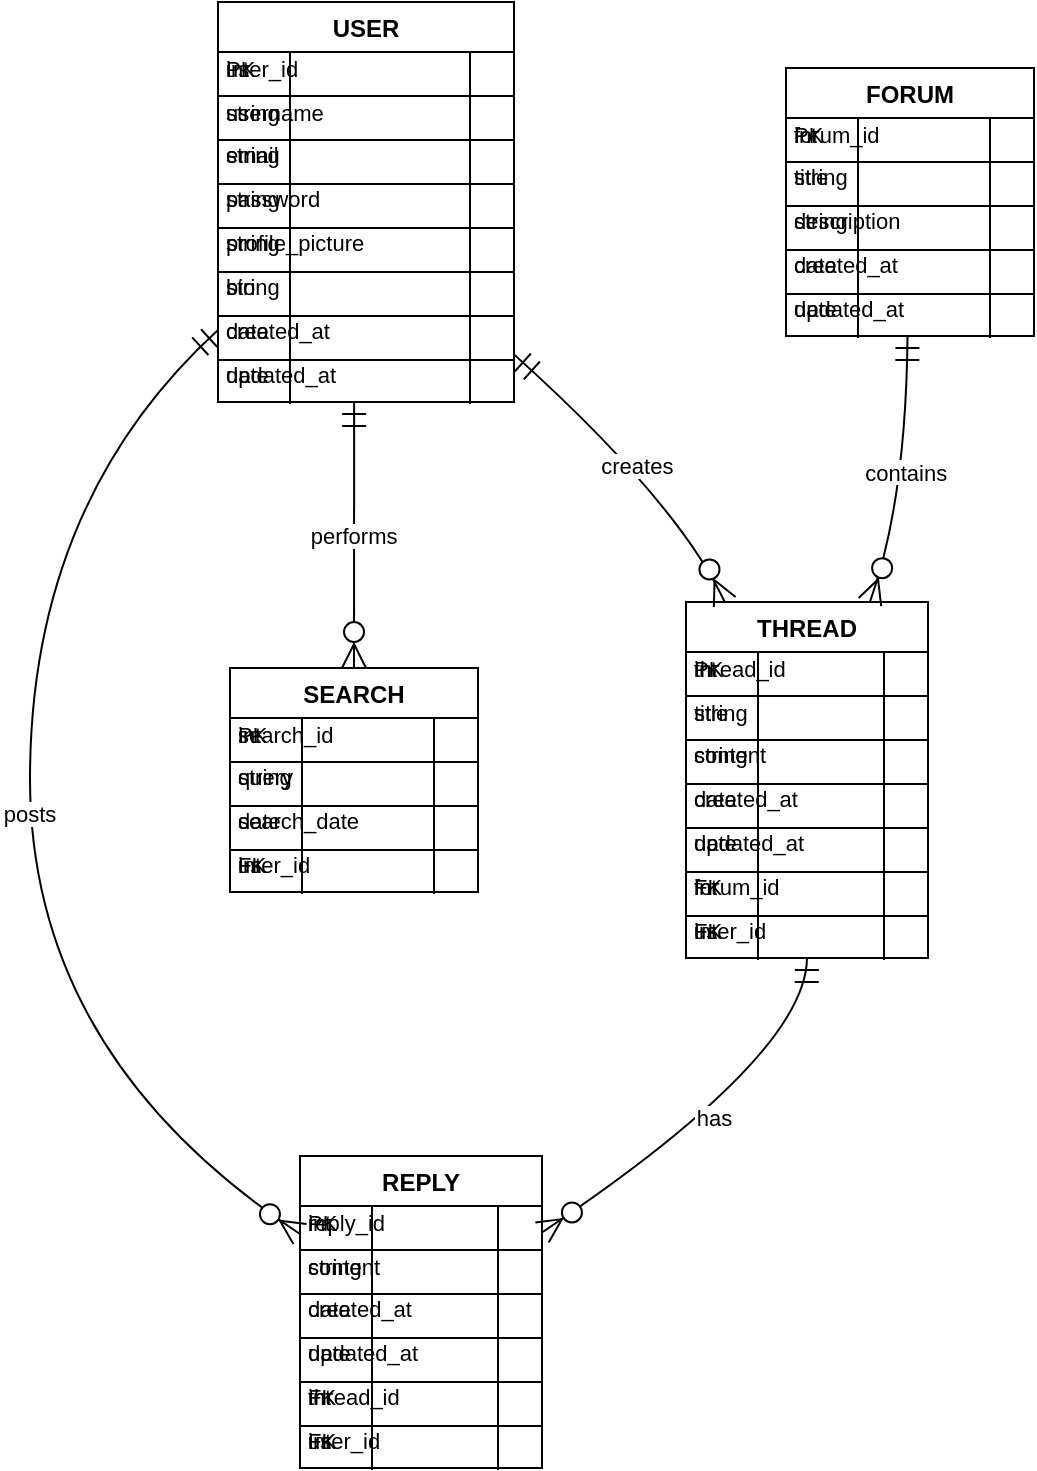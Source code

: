 <mxfile version="26.2.14">
  <diagram name="Page-1" id="TTdW92gQN6ZB7r0AR9fi">
    <mxGraphModel>
      <root>
        <mxCell id="0" />
        <mxCell id="1" parent="0" />
        <mxCell id="2" value="USER" style="shape=table;startSize=25;container=1;collapsible=0;childLayout=tableLayout;fixedRows=1;rowLines=1;fontStyle=1;align=center;resizeLast=1;" vertex="1" parent="1">
          <mxGeometry x="20" y="20" width="148" height="200" as="geometry" />
        </mxCell>
        <mxCell id="3" style="shape=tableRow;horizontal=0;startSize=0;swimlaneHead=0;swimlaneBody=0;fillColor=none;collapsible=0;dropTarget=0;points=[[0,0.5],[1,0.5]];portConstraint=eastwest;top=0;left=0;right=0;bottom=0;" vertex="1" parent="2">
          <mxGeometry y="22" width="137" height="22" as="geometry" />
        </mxCell>
        <mxCell id="4" value="int" style="shape=partialRectangle;connectable=0;fillColor=none;top=0;left=0;bottom=0;right=0;align=left;spacingLeft=2;overflow=hidden;fontSize=11;" vertex="1" parent="3">
          <mxGeometry width="36" height="22" as="geometry" />
        </mxCell>
        <mxCell id="5" value="user_id" style="shape=partialRectangle;connectable=0;fillColor=none;top=0;left=0;bottom=0;right=0;align=left;spacingLeft=2;overflow=hidden;fontSize=11;" vertex="1" parent="3">
          <mxGeometry width="90" height="22" as="geometry" />
        </mxCell>
        <mxCell id="6" value="PK" style="shape=partialRectangle;connectable=0;fillColor=none;top=0;left=0;bottom=0;right=0;align=left;spacingLeft=2;overflow=hidden;fontSize=11;" vertex="1" parent="3">
          <mxGeometry width="22" height="22" as="geometry" />
        </mxCell>
        <mxCell id="7" style="shape=tableRow;horizontal=0;startSize=0;swimlaneHead=0;swimlaneBody=0;fillColor=none;collapsible=0;dropTarget=0;points=[[0,0.5],[1,0.5]];portConstraint=eastwest;top=0;left=0;right=0;bottom=0;" vertex="1" parent="2">
          <mxGeometry y="44" width="137" height="22" as="geometry" />
        </mxCell>
        <mxCell id="8" value="string" style="shape=partialRectangle;connectable=0;fillColor=none;top=0;left=0;bottom=0;right=0;align=left;spacingLeft=2;overflow=hidden;fontSize=11;" vertex="1" parent="7">
          <mxGeometry width="36" height="22" as="geometry" />
        </mxCell>
        <mxCell id="9" value="username" style="shape=partialRectangle;connectable=0;fillColor=none;top=0;left=0;bottom=0;right=0;align=left;spacingLeft=2;overflow=hidden;fontSize=11;" vertex="1" parent="7">
          <mxGeometry width="90" height="22" as="geometry" />
        </mxCell>
        <mxCell id="10" value="" style="shape=partialRectangle;connectable=0;fillColor=none;top=0;left=0;bottom=0;right=0;align=left;spacingLeft=2;overflow=hidden;fontSize=11;" vertex="1" parent="7">
          <mxGeometry width="22" height="22" as="geometry" />
        </mxCell>
        <mxCell id="11" style="shape=tableRow;horizontal=0;startSize=0;swimlaneHead=0;swimlaneBody=0;fillColor=none;collapsible=0;dropTarget=0;points=[[0,0.5],[1,0.5]];portConstraint=eastwest;top=0;left=0;right=0;bottom=0;" vertex="1" parent="2">
          <mxGeometry y="65" width="137" height="22" as="geometry" />
        </mxCell>
        <mxCell id="12" value="string" style="shape=partialRectangle;connectable=0;fillColor=none;top=0;left=0;bottom=0;right=0;align=left;spacingLeft=2;overflow=hidden;fontSize=11;" vertex="1" parent="11">
          <mxGeometry width="36" height="22" as="geometry" />
        </mxCell>
        <mxCell id="13" value="email" style="shape=partialRectangle;connectable=0;fillColor=none;top=0;left=0;bottom=0;right=0;align=left;spacingLeft=2;overflow=hidden;fontSize=11;" vertex="1" parent="11">
          <mxGeometry width="90" height="22" as="geometry" />
        </mxCell>
        <mxCell id="14" value="" style="shape=partialRectangle;connectable=0;fillColor=none;top=0;left=0;bottom=0;right=0;align=left;spacingLeft=2;overflow=hidden;fontSize=11;" vertex="1" parent="11">
          <mxGeometry width="22" height="22" as="geometry" />
        </mxCell>
        <mxCell id="15" style="shape=tableRow;horizontal=0;startSize=0;swimlaneHead=0;swimlaneBody=0;fillColor=none;collapsible=0;dropTarget=0;points=[[0,0.5],[1,0.5]];portConstraint=eastwest;top=0;left=0;right=0;bottom=0;" vertex="1" parent="2">
          <mxGeometry y="87" width="137" height="22" as="geometry" />
        </mxCell>
        <mxCell id="16" value="string" style="shape=partialRectangle;connectable=0;fillColor=none;top=0;left=0;bottom=0;right=0;align=left;spacingLeft=2;overflow=hidden;fontSize=11;" vertex="1" parent="15">
          <mxGeometry width="36" height="22" as="geometry" />
        </mxCell>
        <mxCell id="17" value="password" style="shape=partialRectangle;connectable=0;fillColor=none;top=0;left=0;bottom=0;right=0;align=left;spacingLeft=2;overflow=hidden;fontSize=11;" vertex="1" parent="15">
          <mxGeometry width="90" height="22" as="geometry" />
        </mxCell>
        <mxCell id="18" value="" style="shape=partialRectangle;connectable=0;fillColor=none;top=0;left=0;bottom=0;right=0;align=left;spacingLeft=2;overflow=hidden;fontSize=11;" vertex="1" parent="15">
          <mxGeometry width="22" height="22" as="geometry" />
        </mxCell>
        <mxCell id="19" style="shape=tableRow;horizontal=0;startSize=0;swimlaneHead=0;swimlaneBody=0;fillColor=none;collapsible=0;dropTarget=0;points=[[0,0.5],[1,0.5]];portConstraint=eastwest;top=0;left=0;right=0;bottom=0;" vertex="1" parent="2">
          <mxGeometry y="109" width="137" height="22" as="geometry" />
        </mxCell>
        <mxCell id="20" value="string" style="shape=partialRectangle;connectable=0;fillColor=none;top=0;left=0;bottom=0;right=0;align=left;spacingLeft=2;overflow=hidden;fontSize=11;" vertex="1" parent="19">
          <mxGeometry width="36" height="22" as="geometry" />
        </mxCell>
        <mxCell id="21" value="profile_picture" style="shape=partialRectangle;connectable=0;fillColor=none;top=0;left=0;bottom=0;right=0;align=left;spacingLeft=2;overflow=hidden;fontSize=11;" vertex="1" parent="19">
          <mxGeometry width="90" height="22" as="geometry" />
        </mxCell>
        <mxCell id="22" value="" style="shape=partialRectangle;connectable=0;fillColor=none;top=0;left=0;bottom=0;right=0;align=left;spacingLeft=2;overflow=hidden;fontSize=11;" vertex="1" parent="19">
          <mxGeometry width="22" height="22" as="geometry" />
        </mxCell>
        <mxCell id="23" style="shape=tableRow;horizontal=0;startSize=0;swimlaneHead=0;swimlaneBody=0;fillColor=none;collapsible=0;dropTarget=0;points=[[0,0.5],[1,0.5]];portConstraint=eastwest;top=0;left=0;right=0;bottom=0;" vertex="1" parent="2">
          <mxGeometry y="131" width="137" height="22" as="geometry" />
        </mxCell>
        <mxCell id="24" value="string" style="shape=partialRectangle;connectable=0;fillColor=none;top=0;left=0;bottom=0;right=0;align=left;spacingLeft=2;overflow=hidden;fontSize=11;" vertex="1" parent="23">
          <mxGeometry width="36" height="22" as="geometry" />
        </mxCell>
        <mxCell id="25" value="bio" style="shape=partialRectangle;connectable=0;fillColor=none;top=0;left=0;bottom=0;right=0;align=left;spacingLeft=2;overflow=hidden;fontSize=11;" vertex="1" parent="23">
          <mxGeometry width="90" height="22" as="geometry" />
        </mxCell>
        <mxCell id="26" value="" style="shape=partialRectangle;connectable=0;fillColor=none;top=0;left=0;bottom=0;right=0;align=left;spacingLeft=2;overflow=hidden;fontSize=11;" vertex="1" parent="23">
          <mxGeometry width="22" height="22" as="geometry" />
        </mxCell>
        <mxCell id="27" style="shape=tableRow;horizontal=0;startSize=0;swimlaneHead=0;swimlaneBody=0;fillColor=none;collapsible=0;dropTarget=0;points=[[0,0.5],[1,0.5]];portConstraint=eastwest;top=0;left=0;right=0;bottom=0;" vertex="1" parent="2">
          <mxGeometry y="153" width="137" height="22" as="geometry" />
        </mxCell>
        <mxCell id="28" value="date" style="shape=partialRectangle;connectable=0;fillColor=none;top=0;left=0;bottom=0;right=0;align=left;spacingLeft=2;overflow=hidden;fontSize=11;" vertex="1" parent="27">
          <mxGeometry width="36" height="22" as="geometry" />
        </mxCell>
        <mxCell id="29" value="created_at" style="shape=partialRectangle;connectable=0;fillColor=none;top=0;left=0;bottom=0;right=0;align=left;spacingLeft=2;overflow=hidden;fontSize=11;" vertex="1" parent="27">
          <mxGeometry width="90" height="22" as="geometry" />
        </mxCell>
        <mxCell id="30" value="" style="shape=partialRectangle;connectable=0;fillColor=none;top=0;left=0;bottom=0;right=0;align=left;spacingLeft=2;overflow=hidden;fontSize=11;" vertex="1" parent="27">
          <mxGeometry width="22" height="22" as="geometry" />
        </mxCell>
        <mxCell id="31" style="shape=tableRow;horizontal=0;startSize=0;swimlaneHead=0;swimlaneBody=0;fillColor=none;collapsible=0;dropTarget=0;points=[[0,0.5],[1,0.5]];portConstraint=eastwest;top=0;left=0;right=0;bottom=0;" vertex="1" parent="2">
          <mxGeometry y="175" width="137" height="22" as="geometry" />
        </mxCell>
        <mxCell id="32" value="date" style="shape=partialRectangle;connectable=0;fillColor=none;top=0;left=0;bottom=0;right=0;align=left;spacingLeft=2;overflow=hidden;fontSize=11;" vertex="1" parent="31">
          <mxGeometry width="36" height="22" as="geometry" />
        </mxCell>
        <mxCell id="33" value="updated_at" style="shape=partialRectangle;connectable=0;fillColor=none;top=0;left=0;bottom=0;right=0;align=left;spacingLeft=2;overflow=hidden;fontSize=11;" vertex="1" parent="31">
          <mxGeometry width="90" height="22" as="geometry" />
        </mxCell>
        <mxCell id="34" value="" style="shape=partialRectangle;connectable=0;fillColor=none;top=0;left=0;bottom=0;right=0;align=left;spacingLeft=2;overflow=hidden;fontSize=11;" vertex="1" parent="31">
          <mxGeometry width="22" height="22" as="geometry" />
        </mxCell>
        <mxCell id="35" value="FORUM" style="shape=table;startSize=25;container=1;collapsible=0;childLayout=tableLayout;fixedRows=1;rowLines=1;fontStyle=1;align=center;resizeLast=1;" vertex="1" parent="1">
          <mxGeometry x="304" y="53" width="124" height="134" as="geometry" />
        </mxCell>
        <mxCell id="36" style="shape=tableRow;horizontal=0;startSize=0;swimlaneHead=0;swimlaneBody=0;fillColor=none;collapsible=0;dropTarget=0;points=[[0,0.5],[1,0.5]];portConstraint=eastwest;top=0;left=0;right=0;bottom=0;" vertex="1" parent="35">
          <mxGeometry y="22" width="121" height="22" as="geometry" />
        </mxCell>
        <mxCell id="37" value="int" style="shape=partialRectangle;connectable=0;fillColor=none;top=0;left=0;bottom=0;right=0;align=left;spacingLeft=2;overflow=hidden;fontSize=11;" vertex="1" parent="36">
          <mxGeometry width="36" height="22" as="geometry" />
        </mxCell>
        <mxCell id="38" value="forum_id" style="shape=partialRectangle;connectable=0;fillColor=none;top=0;left=0;bottom=0;right=0;align=left;spacingLeft=2;overflow=hidden;fontSize=11;" vertex="1" parent="36">
          <mxGeometry width="66" height="22" as="geometry" />
        </mxCell>
        <mxCell id="39" value="PK" style="shape=partialRectangle;connectable=0;fillColor=none;top=0;left=0;bottom=0;right=0;align=left;spacingLeft=2;overflow=hidden;fontSize=11;" vertex="1" parent="36">
          <mxGeometry width="22" height="22" as="geometry" />
        </mxCell>
        <mxCell id="40" style="shape=tableRow;horizontal=0;startSize=0;swimlaneHead=0;swimlaneBody=0;fillColor=none;collapsible=0;dropTarget=0;points=[[0,0.5],[1,0.5]];portConstraint=eastwest;top=0;left=0;right=0;bottom=0;" vertex="1" parent="35">
          <mxGeometry y="43" width="121" height="22" as="geometry" />
        </mxCell>
        <mxCell id="41" value="string" style="shape=partialRectangle;connectable=0;fillColor=none;top=0;left=0;bottom=0;right=0;align=left;spacingLeft=2;overflow=hidden;fontSize=11;" vertex="1" parent="40">
          <mxGeometry width="36" height="22" as="geometry" />
        </mxCell>
        <mxCell id="42" value="title" style="shape=partialRectangle;connectable=0;fillColor=none;top=0;left=0;bottom=0;right=0;align=left;spacingLeft=2;overflow=hidden;fontSize=11;" vertex="1" parent="40">
          <mxGeometry width="66" height="22" as="geometry" />
        </mxCell>
        <mxCell id="43" value="" style="shape=partialRectangle;connectable=0;fillColor=none;top=0;left=0;bottom=0;right=0;align=left;spacingLeft=2;overflow=hidden;fontSize=11;" vertex="1" parent="40">
          <mxGeometry width="22" height="22" as="geometry" />
        </mxCell>
        <mxCell id="44" style="shape=tableRow;horizontal=0;startSize=0;swimlaneHead=0;swimlaneBody=0;fillColor=none;collapsible=0;dropTarget=0;points=[[0,0.5],[1,0.5]];portConstraint=eastwest;top=0;left=0;right=0;bottom=0;" vertex="1" parent="35">
          <mxGeometry y="65" width="121" height="22" as="geometry" />
        </mxCell>
        <mxCell id="45" value="string" style="shape=partialRectangle;connectable=0;fillColor=none;top=0;left=0;bottom=0;right=0;align=left;spacingLeft=2;overflow=hidden;fontSize=11;" vertex="1" parent="44">
          <mxGeometry width="36" height="22" as="geometry" />
        </mxCell>
        <mxCell id="46" value="description" style="shape=partialRectangle;connectable=0;fillColor=none;top=0;left=0;bottom=0;right=0;align=left;spacingLeft=2;overflow=hidden;fontSize=11;" vertex="1" parent="44">
          <mxGeometry width="66" height="22" as="geometry" />
        </mxCell>
        <mxCell id="47" value="" style="shape=partialRectangle;connectable=0;fillColor=none;top=0;left=0;bottom=0;right=0;align=left;spacingLeft=2;overflow=hidden;fontSize=11;" vertex="1" parent="44">
          <mxGeometry width="22" height="22" as="geometry" />
        </mxCell>
        <mxCell id="48" style="shape=tableRow;horizontal=0;startSize=0;swimlaneHead=0;swimlaneBody=0;fillColor=none;collapsible=0;dropTarget=0;points=[[0,0.5],[1,0.5]];portConstraint=eastwest;top=0;left=0;right=0;bottom=0;" vertex="1" parent="35">
          <mxGeometry y="87" width="121" height="22" as="geometry" />
        </mxCell>
        <mxCell id="49" value="date" style="shape=partialRectangle;connectable=0;fillColor=none;top=0;left=0;bottom=0;right=0;align=left;spacingLeft=2;overflow=hidden;fontSize=11;" vertex="1" parent="48">
          <mxGeometry width="36" height="22" as="geometry" />
        </mxCell>
        <mxCell id="50" value="created_at" style="shape=partialRectangle;connectable=0;fillColor=none;top=0;left=0;bottom=0;right=0;align=left;spacingLeft=2;overflow=hidden;fontSize=11;" vertex="1" parent="48">
          <mxGeometry width="66" height="22" as="geometry" />
        </mxCell>
        <mxCell id="51" value="" style="shape=partialRectangle;connectable=0;fillColor=none;top=0;left=0;bottom=0;right=0;align=left;spacingLeft=2;overflow=hidden;fontSize=11;" vertex="1" parent="48">
          <mxGeometry width="22" height="22" as="geometry" />
        </mxCell>
        <mxCell id="52" style="shape=tableRow;horizontal=0;startSize=0;swimlaneHead=0;swimlaneBody=0;fillColor=none;collapsible=0;dropTarget=0;points=[[0,0.5],[1,0.5]];portConstraint=eastwest;top=0;left=0;right=0;bottom=0;" vertex="1" parent="35">
          <mxGeometry y="109" width="121" height="22" as="geometry" />
        </mxCell>
        <mxCell id="53" value="date" style="shape=partialRectangle;connectable=0;fillColor=none;top=0;left=0;bottom=0;right=0;align=left;spacingLeft=2;overflow=hidden;fontSize=11;" vertex="1" parent="52">
          <mxGeometry width="36" height="22" as="geometry" />
        </mxCell>
        <mxCell id="54" value="updated_at" style="shape=partialRectangle;connectable=0;fillColor=none;top=0;left=0;bottom=0;right=0;align=left;spacingLeft=2;overflow=hidden;fontSize=11;" vertex="1" parent="52">
          <mxGeometry width="66" height="22" as="geometry" />
        </mxCell>
        <mxCell id="55" value="" style="shape=partialRectangle;connectable=0;fillColor=none;top=0;left=0;bottom=0;right=0;align=left;spacingLeft=2;overflow=hidden;fontSize=11;" vertex="1" parent="52">
          <mxGeometry width="22" height="22" as="geometry" />
        </mxCell>
        <mxCell id="56" value="THREAD" style="shape=table;startSize=25;container=1;collapsible=0;childLayout=tableLayout;fixedRows=1;rowLines=1;fontStyle=1;align=center;resizeLast=1;" vertex="1" parent="1">
          <mxGeometry x="254" y="320" width="121" height="178" as="geometry" />
        </mxCell>
        <mxCell id="57" style="shape=tableRow;horizontal=0;startSize=0;swimlaneHead=0;swimlaneBody=0;fillColor=none;collapsible=0;dropTarget=0;points=[[0,0.5],[1,0.5]];portConstraint=eastwest;top=0;left=0;right=0;bottom=0;" vertex="1" parent="56">
          <mxGeometry y="22" width="121" height="22" as="geometry" />
        </mxCell>
        <mxCell id="58" value="int" style="shape=partialRectangle;connectable=0;fillColor=none;top=0;left=0;bottom=0;right=0;align=left;spacingLeft=2;overflow=hidden;fontSize=11;" vertex="1" parent="57">
          <mxGeometry width="36" height="22" as="geometry" />
        </mxCell>
        <mxCell id="59" value="thread_id" style="shape=partialRectangle;connectable=0;fillColor=none;top=0;left=0;bottom=0;right=0;align=left;spacingLeft=2;overflow=hidden;fontSize=11;" vertex="1" parent="57">
          <mxGeometry width="63" height="22" as="geometry" />
        </mxCell>
        <mxCell id="60" value="PK" style="shape=partialRectangle;connectable=0;fillColor=none;top=0;left=0;bottom=0;right=0;align=left;spacingLeft=2;overflow=hidden;fontSize=11;" vertex="1" parent="57">
          <mxGeometry width="22" height="22" as="geometry" />
        </mxCell>
        <mxCell id="61" style="shape=tableRow;horizontal=0;startSize=0;swimlaneHead=0;swimlaneBody=0;fillColor=none;collapsible=0;dropTarget=0;points=[[0,0.5],[1,0.5]];portConstraint=eastwest;top=0;left=0;right=0;bottom=0;" vertex="1" parent="56">
          <mxGeometry y="44" width="121" height="22" as="geometry" />
        </mxCell>
        <mxCell id="62" value="string" style="shape=partialRectangle;connectable=0;fillColor=none;top=0;left=0;bottom=0;right=0;align=left;spacingLeft=2;overflow=hidden;fontSize=11;" vertex="1" parent="61">
          <mxGeometry width="36" height="22" as="geometry" />
        </mxCell>
        <mxCell id="63" value="title" style="shape=partialRectangle;connectable=0;fillColor=none;top=0;left=0;bottom=0;right=0;align=left;spacingLeft=2;overflow=hidden;fontSize=11;" vertex="1" parent="61">
          <mxGeometry width="63" height="22" as="geometry" />
        </mxCell>
        <mxCell id="64" value="" style="shape=partialRectangle;connectable=0;fillColor=none;top=0;left=0;bottom=0;right=0;align=left;spacingLeft=2;overflow=hidden;fontSize=11;" vertex="1" parent="61">
          <mxGeometry width="22" height="22" as="geometry" />
        </mxCell>
        <mxCell id="65" style="shape=tableRow;horizontal=0;startSize=0;swimlaneHead=0;swimlaneBody=0;fillColor=none;collapsible=0;dropTarget=0;points=[[0,0.5],[1,0.5]];portConstraint=eastwest;top=0;left=0;right=0;bottom=0;" vertex="1" parent="56">
          <mxGeometry y="65" width="121" height="22" as="geometry" />
        </mxCell>
        <mxCell id="66" value="string" style="shape=partialRectangle;connectable=0;fillColor=none;top=0;left=0;bottom=0;right=0;align=left;spacingLeft=2;overflow=hidden;fontSize=11;" vertex="1" parent="65">
          <mxGeometry width="36" height="22" as="geometry" />
        </mxCell>
        <mxCell id="67" value="content" style="shape=partialRectangle;connectable=0;fillColor=none;top=0;left=0;bottom=0;right=0;align=left;spacingLeft=2;overflow=hidden;fontSize=11;" vertex="1" parent="65">
          <mxGeometry width="63" height="22" as="geometry" />
        </mxCell>
        <mxCell id="68" value="" style="shape=partialRectangle;connectable=0;fillColor=none;top=0;left=0;bottom=0;right=0;align=left;spacingLeft=2;overflow=hidden;fontSize=11;" vertex="1" parent="65">
          <mxGeometry width="22" height="22" as="geometry" />
        </mxCell>
        <mxCell id="69" style="shape=tableRow;horizontal=0;startSize=0;swimlaneHead=0;swimlaneBody=0;fillColor=none;collapsible=0;dropTarget=0;points=[[0,0.5],[1,0.5]];portConstraint=eastwest;top=0;left=0;right=0;bottom=0;" vertex="1" parent="56">
          <mxGeometry y="87" width="121" height="22" as="geometry" />
        </mxCell>
        <mxCell id="70" value="date" style="shape=partialRectangle;connectable=0;fillColor=none;top=0;left=0;bottom=0;right=0;align=left;spacingLeft=2;overflow=hidden;fontSize=11;" vertex="1" parent="69">
          <mxGeometry width="36" height="22" as="geometry" />
        </mxCell>
        <mxCell id="71" value="created_at" style="shape=partialRectangle;connectable=0;fillColor=none;top=0;left=0;bottom=0;right=0;align=left;spacingLeft=2;overflow=hidden;fontSize=11;" vertex="1" parent="69">
          <mxGeometry width="63" height="22" as="geometry" />
        </mxCell>
        <mxCell id="72" value="" style="shape=partialRectangle;connectable=0;fillColor=none;top=0;left=0;bottom=0;right=0;align=left;spacingLeft=2;overflow=hidden;fontSize=11;" vertex="1" parent="69">
          <mxGeometry width="22" height="22" as="geometry" />
        </mxCell>
        <mxCell id="73" style="shape=tableRow;horizontal=0;startSize=0;swimlaneHead=0;swimlaneBody=0;fillColor=none;collapsible=0;dropTarget=0;points=[[0,0.5],[1,0.5]];portConstraint=eastwest;top=0;left=0;right=0;bottom=0;" vertex="1" parent="56">
          <mxGeometry y="109" width="121" height="22" as="geometry" />
        </mxCell>
        <mxCell id="74" value="date" style="shape=partialRectangle;connectable=0;fillColor=none;top=0;left=0;bottom=0;right=0;align=left;spacingLeft=2;overflow=hidden;fontSize=11;" vertex="1" parent="73">
          <mxGeometry width="36" height="22" as="geometry" />
        </mxCell>
        <mxCell id="75" value="updated_at" style="shape=partialRectangle;connectable=0;fillColor=none;top=0;left=0;bottom=0;right=0;align=left;spacingLeft=2;overflow=hidden;fontSize=11;" vertex="1" parent="73">
          <mxGeometry width="63" height="22" as="geometry" />
        </mxCell>
        <mxCell id="76" value="" style="shape=partialRectangle;connectable=0;fillColor=none;top=0;left=0;bottom=0;right=0;align=left;spacingLeft=2;overflow=hidden;fontSize=11;" vertex="1" parent="73">
          <mxGeometry width="22" height="22" as="geometry" />
        </mxCell>
        <mxCell id="77" style="shape=tableRow;horizontal=0;startSize=0;swimlaneHead=0;swimlaneBody=0;fillColor=none;collapsible=0;dropTarget=0;points=[[0,0.5],[1,0.5]];portConstraint=eastwest;top=0;left=0;right=0;bottom=0;" vertex="1" parent="56">
          <mxGeometry y="131" width="121" height="22" as="geometry" />
        </mxCell>
        <mxCell id="78" value="int" style="shape=partialRectangle;connectable=0;fillColor=none;top=0;left=0;bottom=0;right=0;align=left;spacingLeft=2;overflow=hidden;fontSize=11;" vertex="1" parent="77">
          <mxGeometry width="36" height="22" as="geometry" />
        </mxCell>
        <mxCell id="79" value="forum_id" style="shape=partialRectangle;connectable=0;fillColor=none;top=0;left=0;bottom=0;right=0;align=left;spacingLeft=2;overflow=hidden;fontSize=11;" vertex="1" parent="77">
          <mxGeometry width="63" height="22" as="geometry" />
        </mxCell>
        <mxCell id="80" value="FK" style="shape=partialRectangle;connectable=0;fillColor=none;top=0;left=0;bottom=0;right=0;align=left;spacingLeft=2;overflow=hidden;fontSize=11;" vertex="1" parent="77">
          <mxGeometry width="22" height="22" as="geometry" />
        </mxCell>
        <mxCell id="81" style="shape=tableRow;horizontal=0;startSize=0;swimlaneHead=0;swimlaneBody=0;fillColor=none;collapsible=0;dropTarget=0;points=[[0,0.5],[1,0.5]];portConstraint=eastwest;top=0;left=0;right=0;bottom=0;" vertex="1" parent="56">
          <mxGeometry y="153" width="121" height="22" as="geometry" />
        </mxCell>
        <mxCell id="82" value="int" style="shape=partialRectangle;connectable=0;fillColor=none;top=0;left=0;bottom=0;right=0;align=left;spacingLeft=2;overflow=hidden;fontSize=11;" vertex="1" parent="81">
          <mxGeometry width="36" height="22" as="geometry" />
        </mxCell>
        <mxCell id="83" value="user_id" style="shape=partialRectangle;connectable=0;fillColor=none;top=0;left=0;bottom=0;right=0;align=left;spacingLeft=2;overflow=hidden;fontSize=11;" vertex="1" parent="81">
          <mxGeometry width="63" height="22" as="geometry" />
        </mxCell>
        <mxCell id="84" value="FK" style="shape=partialRectangle;connectable=0;fillColor=none;top=0;left=0;bottom=0;right=0;align=left;spacingLeft=2;overflow=hidden;fontSize=11;" vertex="1" parent="81">
          <mxGeometry width="22" height="22" as="geometry" />
        </mxCell>
        <mxCell id="85" value="REPLY" style="shape=table;startSize=25;container=1;collapsible=0;childLayout=tableLayout;fixedRows=1;rowLines=1;fontStyle=1;align=center;resizeLast=1;" vertex="1" parent="1">
          <mxGeometry x="61" y="597" width="121" height="156" as="geometry" />
        </mxCell>
        <mxCell id="86" style="shape=tableRow;horizontal=0;startSize=0;swimlaneHead=0;swimlaneBody=0;fillColor=none;collapsible=0;dropTarget=0;points=[[0,0.5],[1,0.5]];portConstraint=eastwest;top=0;left=0;right=0;bottom=0;" vertex="1" parent="85">
          <mxGeometry y="22" width="121" height="22" as="geometry" />
        </mxCell>
        <mxCell id="87" value="int" style="shape=partialRectangle;connectable=0;fillColor=none;top=0;left=0;bottom=0;right=0;align=left;spacingLeft=2;overflow=hidden;fontSize=11;" vertex="1" parent="86">
          <mxGeometry width="36" height="22" as="geometry" />
        </mxCell>
        <mxCell id="88" value="reply_id" style="shape=partialRectangle;connectable=0;fillColor=none;top=0;left=0;bottom=0;right=0;align=left;spacingLeft=2;overflow=hidden;fontSize=11;" vertex="1" parent="86">
          <mxGeometry width="63" height="22" as="geometry" />
        </mxCell>
        <mxCell id="89" value="PK" style="shape=partialRectangle;connectable=0;fillColor=none;top=0;left=0;bottom=0;right=0;align=left;spacingLeft=2;overflow=hidden;fontSize=11;" vertex="1" parent="86">
          <mxGeometry width="22" height="22" as="geometry" />
        </mxCell>
        <mxCell id="90" style="shape=tableRow;horizontal=0;startSize=0;swimlaneHead=0;swimlaneBody=0;fillColor=none;collapsible=0;dropTarget=0;points=[[0,0.5],[1,0.5]];portConstraint=eastwest;top=0;left=0;right=0;bottom=0;" vertex="1" parent="85">
          <mxGeometry y="44" width="121" height="22" as="geometry" />
        </mxCell>
        <mxCell id="91" value="string" style="shape=partialRectangle;connectable=0;fillColor=none;top=0;left=0;bottom=0;right=0;align=left;spacingLeft=2;overflow=hidden;fontSize=11;" vertex="1" parent="90">
          <mxGeometry width="36" height="22" as="geometry" />
        </mxCell>
        <mxCell id="92" value="content" style="shape=partialRectangle;connectable=0;fillColor=none;top=0;left=0;bottom=0;right=0;align=left;spacingLeft=2;overflow=hidden;fontSize=11;" vertex="1" parent="90">
          <mxGeometry width="63" height="22" as="geometry" />
        </mxCell>
        <mxCell id="93" value="" style="shape=partialRectangle;connectable=0;fillColor=none;top=0;left=0;bottom=0;right=0;align=left;spacingLeft=2;overflow=hidden;fontSize=11;" vertex="1" parent="90">
          <mxGeometry width="22" height="22" as="geometry" />
        </mxCell>
        <mxCell id="94" style="shape=tableRow;horizontal=0;startSize=0;swimlaneHead=0;swimlaneBody=0;fillColor=none;collapsible=0;dropTarget=0;points=[[0,0.5],[1,0.5]];portConstraint=eastwest;top=0;left=0;right=0;bottom=0;" vertex="1" parent="85">
          <mxGeometry y="65" width="121" height="22" as="geometry" />
        </mxCell>
        <mxCell id="95" value="date" style="shape=partialRectangle;connectable=0;fillColor=none;top=0;left=0;bottom=0;right=0;align=left;spacingLeft=2;overflow=hidden;fontSize=11;" vertex="1" parent="94">
          <mxGeometry width="36" height="22" as="geometry" />
        </mxCell>
        <mxCell id="96" value="created_at" style="shape=partialRectangle;connectable=0;fillColor=none;top=0;left=0;bottom=0;right=0;align=left;spacingLeft=2;overflow=hidden;fontSize=11;" vertex="1" parent="94">
          <mxGeometry width="63" height="22" as="geometry" />
        </mxCell>
        <mxCell id="97" value="" style="shape=partialRectangle;connectable=0;fillColor=none;top=0;left=0;bottom=0;right=0;align=left;spacingLeft=2;overflow=hidden;fontSize=11;" vertex="1" parent="94">
          <mxGeometry width="22" height="22" as="geometry" />
        </mxCell>
        <mxCell id="98" style="shape=tableRow;horizontal=0;startSize=0;swimlaneHead=0;swimlaneBody=0;fillColor=none;collapsible=0;dropTarget=0;points=[[0,0.5],[1,0.5]];portConstraint=eastwest;top=0;left=0;right=0;bottom=0;" vertex="1" parent="85">
          <mxGeometry y="87" width="121" height="22" as="geometry" />
        </mxCell>
        <mxCell id="99" value="date" style="shape=partialRectangle;connectable=0;fillColor=none;top=0;left=0;bottom=0;right=0;align=left;spacingLeft=2;overflow=hidden;fontSize=11;" vertex="1" parent="98">
          <mxGeometry width="36" height="22" as="geometry" />
        </mxCell>
        <mxCell id="100" value="updated_at" style="shape=partialRectangle;connectable=0;fillColor=none;top=0;left=0;bottom=0;right=0;align=left;spacingLeft=2;overflow=hidden;fontSize=11;" vertex="1" parent="98">
          <mxGeometry width="63" height="22" as="geometry" />
        </mxCell>
        <mxCell id="101" value="" style="shape=partialRectangle;connectable=0;fillColor=none;top=0;left=0;bottom=0;right=0;align=left;spacingLeft=2;overflow=hidden;fontSize=11;" vertex="1" parent="98">
          <mxGeometry width="22" height="22" as="geometry" />
        </mxCell>
        <mxCell id="102" style="shape=tableRow;horizontal=0;startSize=0;swimlaneHead=0;swimlaneBody=0;fillColor=none;collapsible=0;dropTarget=0;points=[[0,0.5],[1,0.5]];portConstraint=eastwest;top=0;left=0;right=0;bottom=0;" vertex="1" parent="85">
          <mxGeometry y="109" width="121" height="22" as="geometry" />
        </mxCell>
        <mxCell id="103" value="int" style="shape=partialRectangle;connectable=0;fillColor=none;top=0;left=0;bottom=0;right=0;align=left;spacingLeft=2;overflow=hidden;fontSize=11;" vertex="1" parent="102">
          <mxGeometry width="36" height="22" as="geometry" />
        </mxCell>
        <mxCell id="104" value="thread_id" style="shape=partialRectangle;connectable=0;fillColor=none;top=0;left=0;bottom=0;right=0;align=left;spacingLeft=2;overflow=hidden;fontSize=11;" vertex="1" parent="102">
          <mxGeometry width="63" height="22" as="geometry" />
        </mxCell>
        <mxCell id="105" value="FK" style="shape=partialRectangle;connectable=0;fillColor=none;top=0;left=0;bottom=0;right=0;align=left;spacingLeft=2;overflow=hidden;fontSize=11;" vertex="1" parent="102">
          <mxGeometry width="22" height="22" as="geometry" />
        </mxCell>
        <mxCell id="106" style="shape=tableRow;horizontal=0;startSize=0;swimlaneHead=0;swimlaneBody=0;fillColor=none;collapsible=0;dropTarget=0;points=[[0,0.5],[1,0.5]];portConstraint=eastwest;top=0;left=0;right=0;bottom=0;" vertex="1" parent="85">
          <mxGeometry y="131" width="121" height="22" as="geometry" />
        </mxCell>
        <mxCell id="107" value="int" style="shape=partialRectangle;connectable=0;fillColor=none;top=0;left=0;bottom=0;right=0;align=left;spacingLeft=2;overflow=hidden;fontSize=11;" vertex="1" parent="106">
          <mxGeometry width="36" height="22" as="geometry" />
        </mxCell>
        <mxCell id="108" value="user_id" style="shape=partialRectangle;connectable=0;fillColor=none;top=0;left=0;bottom=0;right=0;align=left;spacingLeft=2;overflow=hidden;fontSize=11;" vertex="1" parent="106">
          <mxGeometry width="63" height="22" as="geometry" />
        </mxCell>
        <mxCell id="109" value="FK" style="shape=partialRectangle;connectable=0;fillColor=none;top=0;left=0;bottom=0;right=0;align=left;spacingLeft=2;overflow=hidden;fontSize=11;" vertex="1" parent="106">
          <mxGeometry width="22" height="22" as="geometry" />
        </mxCell>
        <mxCell id="110" value="SEARCH" style="shape=table;startSize=25;container=1;collapsible=0;childLayout=tableLayout;fixedRows=1;rowLines=1;fontStyle=1;align=center;resizeLast=1;" vertex="1" parent="1">
          <mxGeometry x="26" y="353" width="124" height="112" as="geometry" />
        </mxCell>
        <mxCell id="111" style="shape=tableRow;horizontal=0;startSize=0;swimlaneHead=0;swimlaneBody=0;fillColor=none;collapsible=0;dropTarget=0;points=[[0,0.5],[1,0.5]];portConstraint=eastwest;top=0;left=0;right=0;bottom=0;" vertex="1" parent="110">
          <mxGeometry y="22" width="124" height="22" as="geometry" />
        </mxCell>
        <mxCell id="112" value="int" style="shape=partialRectangle;connectable=0;fillColor=none;top=0;left=0;bottom=0;right=0;align=left;spacingLeft=2;overflow=hidden;fontSize=11;" vertex="1" parent="111">
          <mxGeometry width="36" height="22" as="geometry" />
        </mxCell>
        <mxCell id="113" value="search_id" style="shape=partialRectangle;connectable=0;fillColor=none;top=0;left=0;bottom=0;right=0;align=left;spacingLeft=2;overflow=hidden;fontSize=11;" vertex="1" parent="111">
          <mxGeometry width="66" height="22" as="geometry" />
        </mxCell>
        <mxCell id="114" value="PK" style="shape=partialRectangle;connectable=0;fillColor=none;top=0;left=0;bottom=0;right=0;align=left;spacingLeft=2;overflow=hidden;fontSize=11;" vertex="1" parent="111">
          <mxGeometry width="22" height="22" as="geometry" />
        </mxCell>
        <mxCell id="115" style="shape=tableRow;horizontal=0;startSize=0;swimlaneHead=0;swimlaneBody=0;fillColor=none;collapsible=0;dropTarget=0;points=[[0,0.5],[1,0.5]];portConstraint=eastwest;top=0;left=0;right=0;bottom=0;" vertex="1" parent="110">
          <mxGeometry y="43" width="124" height="22" as="geometry" />
        </mxCell>
        <mxCell id="116" value="string" style="shape=partialRectangle;connectable=0;fillColor=none;top=0;left=0;bottom=0;right=0;align=left;spacingLeft=2;overflow=hidden;fontSize=11;" vertex="1" parent="115">
          <mxGeometry width="36" height="22" as="geometry" />
        </mxCell>
        <mxCell id="117" value="query" style="shape=partialRectangle;connectable=0;fillColor=none;top=0;left=0;bottom=0;right=0;align=left;spacingLeft=2;overflow=hidden;fontSize=11;" vertex="1" parent="115">
          <mxGeometry width="66" height="22" as="geometry" />
        </mxCell>
        <mxCell id="118" value="" style="shape=partialRectangle;connectable=0;fillColor=none;top=0;left=0;bottom=0;right=0;align=left;spacingLeft=2;overflow=hidden;fontSize=11;" vertex="1" parent="115">
          <mxGeometry width="22" height="22" as="geometry" />
        </mxCell>
        <mxCell id="119" style="shape=tableRow;horizontal=0;startSize=0;swimlaneHead=0;swimlaneBody=0;fillColor=none;collapsible=0;dropTarget=0;points=[[0,0.5],[1,0.5]];portConstraint=eastwest;top=0;left=0;right=0;bottom=0;" vertex="1" parent="110">
          <mxGeometry y="65" width="124" height="22" as="geometry" />
        </mxCell>
        <mxCell id="120" value="date" style="shape=partialRectangle;connectable=0;fillColor=none;top=0;left=0;bottom=0;right=0;align=left;spacingLeft=2;overflow=hidden;fontSize=11;" vertex="1" parent="119">
          <mxGeometry width="36" height="22" as="geometry" />
        </mxCell>
        <mxCell id="121" value="search_date" style="shape=partialRectangle;connectable=0;fillColor=none;top=0;left=0;bottom=0;right=0;align=left;spacingLeft=2;overflow=hidden;fontSize=11;" vertex="1" parent="119">
          <mxGeometry width="66" height="22" as="geometry" />
        </mxCell>
        <mxCell id="122" value="" style="shape=partialRectangle;connectable=0;fillColor=none;top=0;left=0;bottom=0;right=0;align=left;spacingLeft=2;overflow=hidden;fontSize=11;" vertex="1" parent="119">
          <mxGeometry width="22" height="22" as="geometry" />
        </mxCell>
        <mxCell id="123" style="shape=tableRow;horizontal=0;startSize=0;swimlaneHead=0;swimlaneBody=0;fillColor=none;collapsible=0;dropTarget=0;points=[[0,0.5],[1,0.5]];portConstraint=eastwest;top=0;left=0;right=0;bottom=0;" vertex="1" parent="110">
          <mxGeometry y="87" width="124" height="22" as="geometry" />
        </mxCell>
        <mxCell id="124" value="int" style="shape=partialRectangle;connectable=0;fillColor=none;top=0;left=0;bottom=0;right=0;align=left;spacingLeft=2;overflow=hidden;fontSize=11;" vertex="1" parent="123">
          <mxGeometry width="36" height="22" as="geometry" />
        </mxCell>
        <mxCell id="125" value="user_id" style="shape=partialRectangle;connectable=0;fillColor=none;top=0;left=0;bottom=0;right=0;align=left;spacingLeft=2;overflow=hidden;fontSize=11;" vertex="1" parent="123">
          <mxGeometry width="66" height="22" as="geometry" />
        </mxCell>
        <mxCell id="126" value="FK" style="shape=partialRectangle;connectable=0;fillColor=none;top=0;left=0;bottom=0;right=0;align=left;spacingLeft=2;overflow=hidden;fontSize=11;" vertex="1" parent="123">
          <mxGeometry width="22" height="22" as="geometry" />
        </mxCell>
        <mxCell id="127" value="creates" style="curved=1;startArrow=ERmandOne;startSize=10;;endArrow=ERzeroToMany;endSize=10;;exitX=0.92;exitY=0.82;entryX=0.16;entryY=0;" edge="1" parent="1" source="2" target="56">
          <mxGeometry relative="1" as="geometry">
            <Array as="points">
              <mxPoint x="250" y="270" />
            </Array>
          </mxGeometry>
        </mxCell>
        <mxCell id="128" value="posts" style="curved=1;startArrow=ERmandOne;startSize=10;;endArrow=ERzeroToMany;endSize=10;;exitX=0;exitY=0.82;entryX=0;entryY=0.25;" edge="1" parent="1" source="2" target="85">
          <mxGeometry relative="1" as="geometry">
            <Array as="points">
              <mxPoint x="-74" y="270" />
              <mxPoint x="-74" y="547" />
            </Array>
          </mxGeometry>
        </mxCell>
        <mxCell id="129" value="performs" style="curved=1;startArrow=ERmandOne;startSize=10;;endArrow=ERzeroToMany;endSize=10;;exitX=0.46;exitY=1;entryX=0.5;entryY=0;" edge="1" parent="1" source="2" target="110">
          <mxGeometry relative="1" as="geometry">
            <Array as="points" />
          </mxGeometry>
        </mxCell>
        <mxCell id="130" value="contains" style="curved=1;startArrow=ERmandOne;startSize=10;;endArrow=ERzeroToMany;endSize=10;;exitX=0.49;exitY=1;entryX=0.76;entryY=0;" edge="1" parent="1" source="35" target="56">
          <mxGeometry relative="1" as="geometry">
            <Array as="points">
              <mxPoint x="364" y="270" />
            </Array>
          </mxGeometry>
        </mxCell>
        <mxCell id="131" value="has" style="curved=1;startArrow=ERmandOne;startSize=10;;endArrow=ERzeroToMany;endSize=10;;exitX=0.5;exitY=1;entryX=1.01;entryY=0.24;" edge="1" parent="1" source="56" target="85">
          <mxGeometry relative="1" as="geometry">
            <Array as="points">
              <mxPoint x="314" y="547" />
            </Array>
          </mxGeometry>
        </mxCell>
      </root>
    </mxGraphModel>
  </diagram>
</mxfile>

